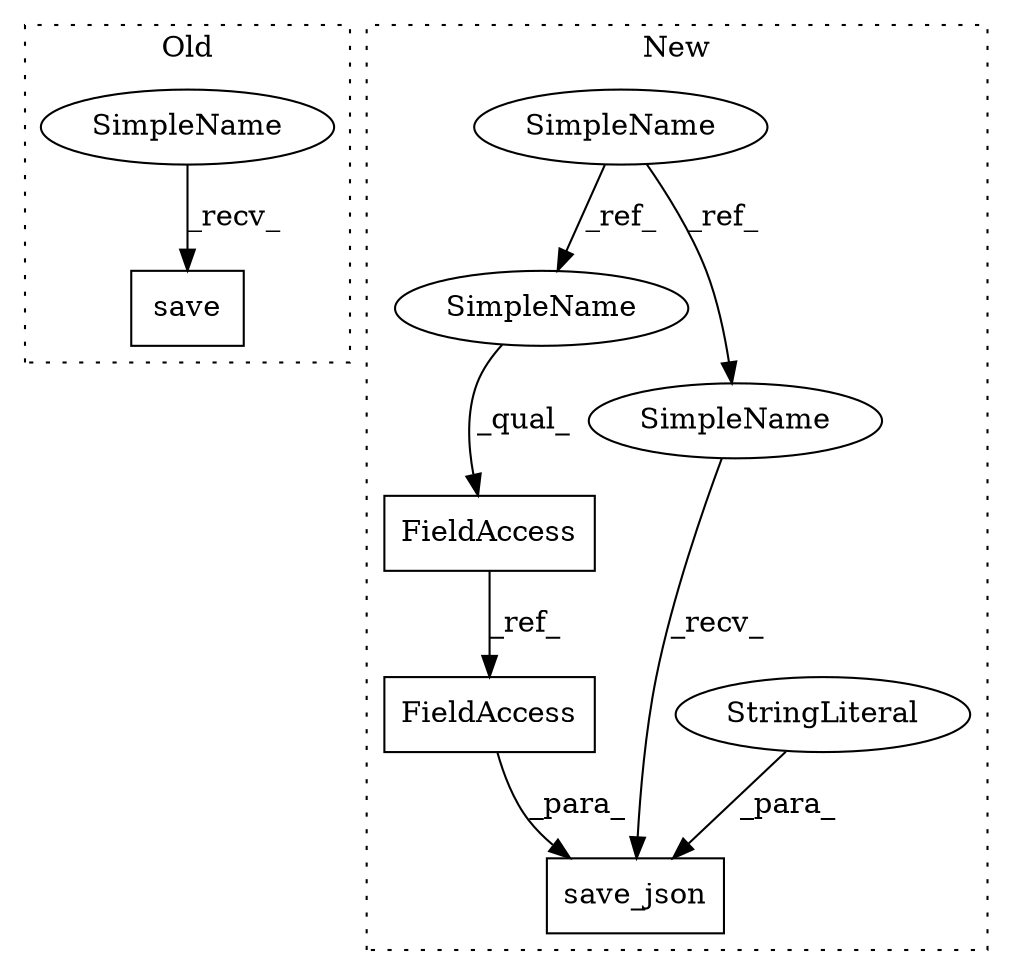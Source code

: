 digraph G {
subgraph cluster0 {
1 [label="save" a="32" s="2473" l="6" shape="box"];
9 [label="SimpleName" a="42" s="2468" l="4" shape="ellipse"];
label = "Old";
style="dotted";
}
subgraph cluster1 {
2 [label="save_json" a="32" s="3411,3442" l="10,1" shape="box"];
3 [label="StringLiteral" a="45" s="3431" l="11" shape="ellipse"];
4 [label="FieldAccess" a="22" s="3274" l="9" shape="box"];
5 [label="SimpleName" a="42" s="3189" l="4" shape="ellipse"];
6 [label="SimpleName" a="42" s="3274" l="4" shape="ellipse"];
7 [label="SimpleName" a="42" s="3406" l="4" shape="ellipse"];
8 [label="FieldAccess" a="22" s="3421" l="9" shape="box"];
label = "New";
style="dotted";
}
3 -> 2 [label="_para_"];
4 -> 8 [label="_ref_"];
5 -> 6 [label="_ref_"];
5 -> 7 [label="_ref_"];
6 -> 4 [label="_qual_"];
7 -> 2 [label="_recv_"];
8 -> 2 [label="_para_"];
9 -> 1 [label="_recv_"];
}